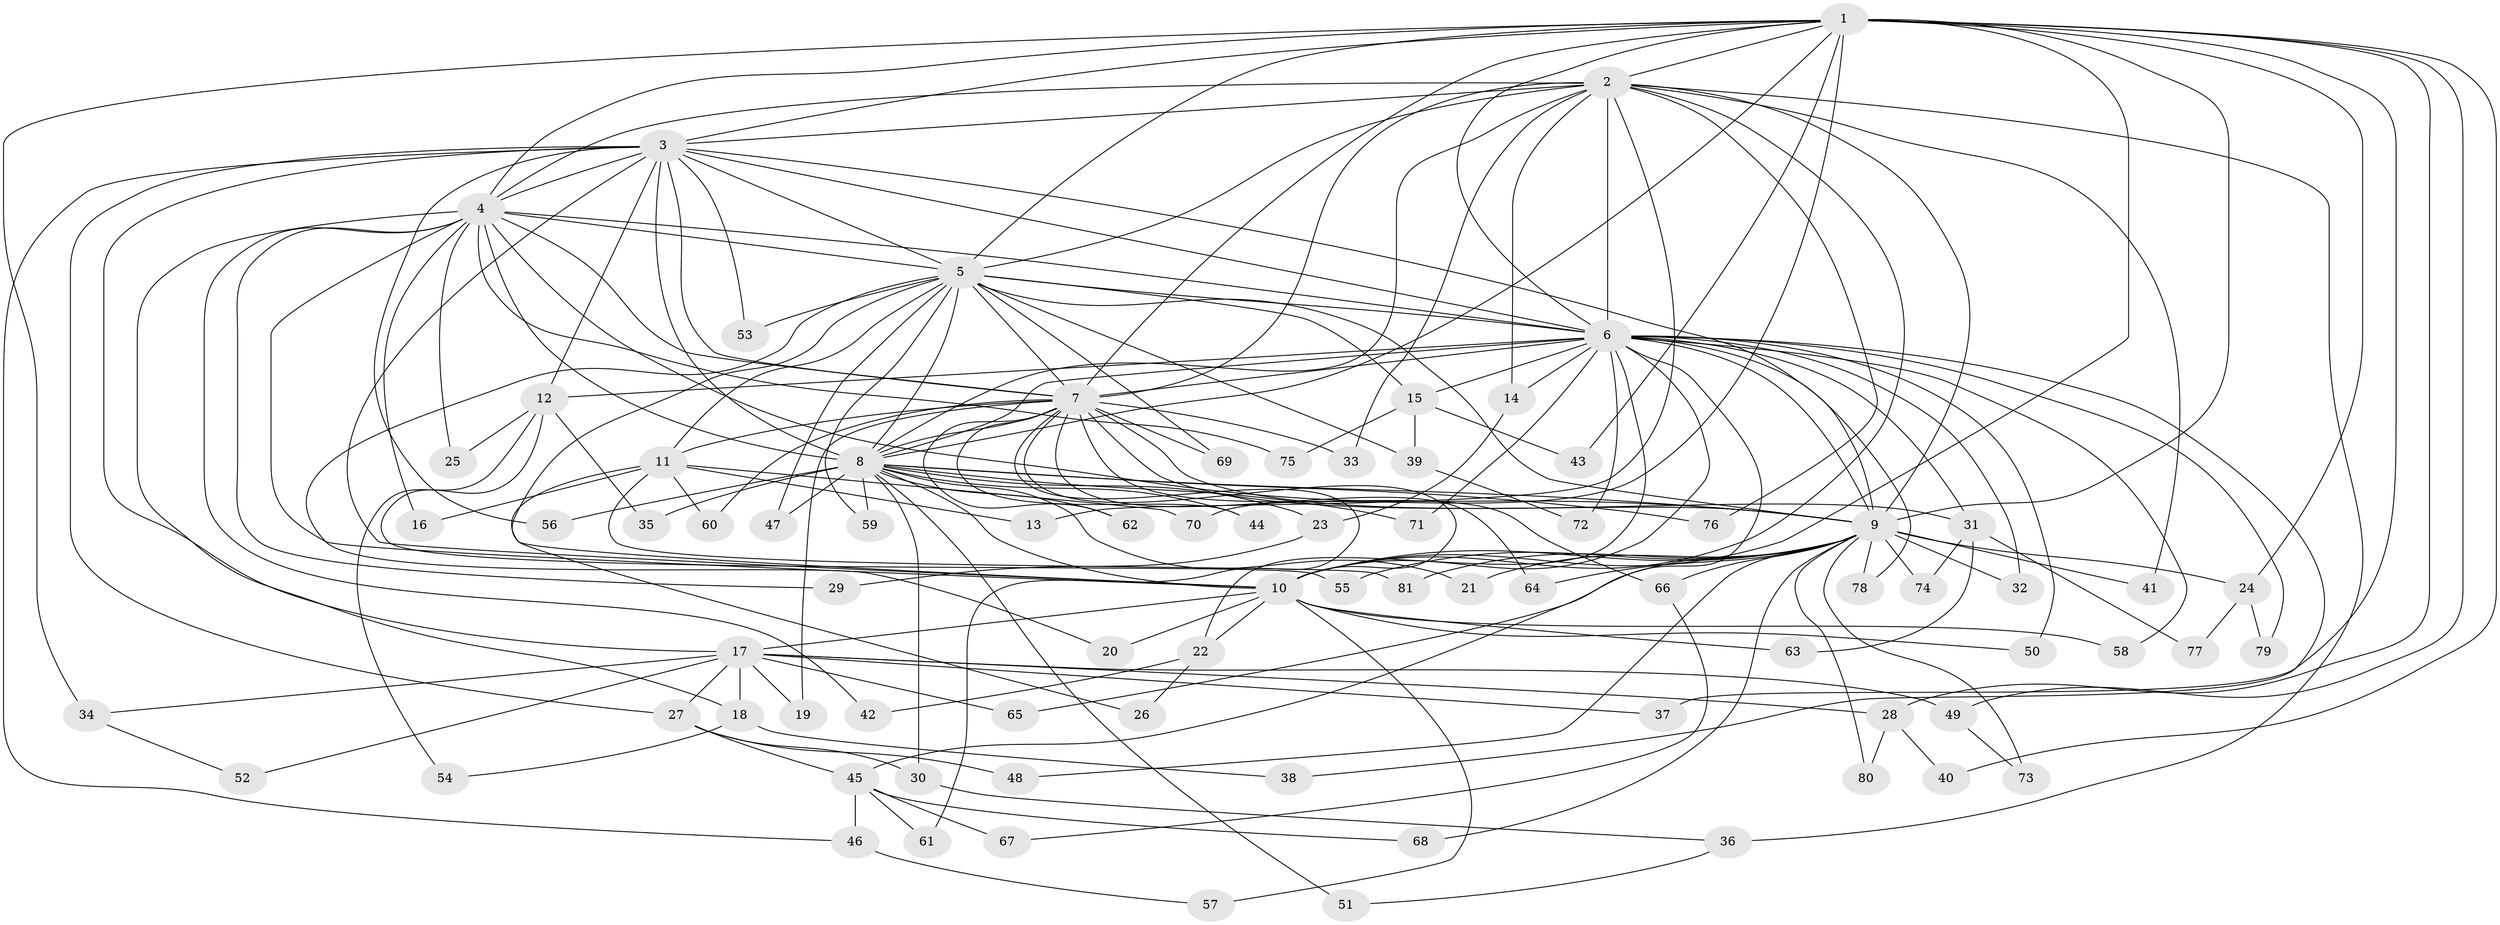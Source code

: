 // Generated by graph-tools (version 1.1) at 2025/43/03/09/25 04:43:33]
// undirected, 81 vertices, 187 edges
graph export_dot {
graph [start="1"]
  node [color=gray90,style=filled];
  1;
  2;
  3;
  4;
  5;
  6;
  7;
  8;
  9;
  10;
  11;
  12;
  13;
  14;
  15;
  16;
  17;
  18;
  19;
  20;
  21;
  22;
  23;
  24;
  25;
  26;
  27;
  28;
  29;
  30;
  31;
  32;
  33;
  34;
  35;
  36;
  37;
  38;
  39;
  40;
  41;
  42;
  43;
  44;
  45;
  46;
  47;
  48;
  49;
  50;
  51;
  52;
  53;
  54;
  55;
  56;
  57;
  58;
  59;
  60;
  61;
  62;
  63;
  64;
  65;
  66;
  67;
  68;
  69;
  70;
  71;
  72;
  73;
  74;
  75;
  76;
  77;
  78;
  79;
  80;
  81;
  1 -- 2;
  1 -- 3;
  1 -- 4;
  1 -- 5;
  1 -- 6;
  1 -- 7;
  1 -- 8;
  1 -- 9;
  1 -- 10;
  1 -- 24;
  1 -- 28;
  1 -- 34;
  1 -- 37;
  1 -- 40;
  1 -- 43;
  1 -- 49;
  1 -- 70;
  2 -- 3;
  2 -- 4;
  2 -- 5;
  2 -- 6;
  2 -- 7;
  2 -- 8;
  2 -- 9;
  2 -- 10;
  2 -- 13;
  2 -- 14;
  2 -- 33;
  2 -- 36;
  2 -- 41;
  2 -- 76;
  3 -- 4;
  3 -- 5;
  3 -- 6;
  3 -- 7;
  3 -- 8;
  3 -- 9;
  3 -- 10;
  3 -- 12;
  3 -- 17;
  3 -- 27;
  3 -- 46;
  3 -- 53;
  3 -- 56;
  4 -- 5;
  4 -- 6;
  4 -- 7;
  4 -- 8;
  4 -- 9;
  4 -- 10;
  4 -- 16;
  4 -- 18;
  4 -- 25;
  4 -- 29;
  4 -- 42;
  4 -- 75;
  5 -- 6;
  5 -- 7;
  5 -- 8;
  5 -- 9;
  5 -- 10;
  5 -- 11;
  5 -- 15;
  5 -- 20;
  5 -- 39;
  5 -- 47;
  5 -- 53;
  5 -- 59;
  5 -- 69;
  6 -- 7;
  6 -- 8;
  6 -- 9;
  6 -- 10;
  6 -- 12;
  6 -- 14;
  6 -- 15;
  6 -- 22;
  6 -- 31;
  6 -- 32;
  6 -- 38;
  6 -- 45;
  6 -- 50;
  6 -- 58;
  6 -- 71;
  6 -- 72;
  6 -- 78;
  6 -- 79;
  7 -- 8;
  7 -- 9;
  7 -- 10;
  7 -- 11;
  7 -- 19;
  7 -- 31;
  7 -- 33;
  7 -- 44;
  7 -- 60;
  7 -- 61;
  7 -- 62;
  7 -- 64;
  7 -- 66;
  7 -- 69;
  8 -- 9;
  8 -- 10;
  8 -- 21;
  8 -- 23;
  8 -- 30;
  8 -- 35;
  8 -- 44;
  8 -- 47;
  8 -- 51;
  8 -- 56;
  8 -- 59;
  8 -- 62;
  8 -- 71;
  8 -- 76;
  9 -- 10;
  9 -- 21;
  9 -- 24;
  9 -- 32;
  9 -- 41;
  9 -- 48;
  9 -- 55;
  9 -- 64;
  9 -- 65;
  9 -- 66;
  9 -- 68;
  9 -- 73;
  9 -- 74;
  9 -- 78;
  9 -- 80;
  9 -- 81;
  10 -- 17;
  10 -- 20;
  10 -- 22;
  10 -- 50;
  10 -- 57;
  10 -- 58;
  10 -- 63;
  11 -- 13;
  11 -- 16;
  11 -- 26;
  11 -- 60;
  11 -- 70;
  11 -- 81;
  12 -- 25;
  12 -- 35;
  12 -- 54;
  12 -- 55;
  14 -- 23;
  15 -- 39;
  15 -- 43;
  15 -- 75;
  17 -- 18;
  17 -- 19;
  17 -- 27;
  17 -- 28;
  17 -- 34;
  17 -- 37;
  17 -- 49;
  17 -- 52;
  17 -- 65;
  18 -- 38;
  18 -- 54;
  22 -- 26;
  22 -- 42;
  23 -- 29;
  24 -- 77;
  24 -- 79;
  27 -- 30;
  27 -- 45;
  27 -- 48;
  28 -- 40;
  28 -- 80;
  30 -- 36;
  31 -- 63;
  31 -- 74;
  31 -- 77;
  34 -- 52;
  36 -- 51;
  39 -- 72;
  45 -- 46;
  45 -- 61;
  45 -- 67;
  45 -- 68;
  46 -- 57;
  49 -- 73;
  66 -- 67;
}
